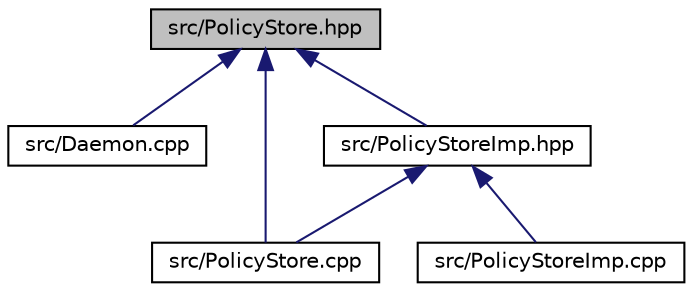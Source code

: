 digraph "src/PolicyStore.hpp"
{
 // LATEX_PDF_SIZE
  edge [fontname="Helvetica",fontsize="10",labelfontname="Helvetica",labelfontsize="10"];
  node [fontname="Helvetica",fontsize="10",shape=record];
  Node1 [label="src/PolicyStore.hpp",height=0.2,width=0.4,color="black", fillcolor="grey75", style="filled", fontcolor="black",tooltip=" "];
  Node1 -> Node2 [dir="back",color="midnightblue",fontsize="10",style="solid",fontname="Helvetica"];
  Node2 [label="src/Daemon.cpp",height=0.2,width=0.4,color="black", fillcolor="white", style="filled",URL="$_daemon_8cpp.html",tooltip=" "];
  Node1 -> Node3 [dir="back",color="midnightblue",fontsize="10",style="solid",fontname="Helvetica"];
  Node3 [label="src/PolicyStore.cpp",height=0.2,width=0.4,color="black", fillcolor="white", style="filled",URL="$_policy_store_8cpp.html",tooltip=" "];
  Node1 -> Node4 [dir="back",color="midnightblue",fontsize="10",style="solid",fontname="Helvetica"];
  Node4 [label="src/PolicyStoreImp.hpp",height=0.2,width=0.4,color="black", fillcolor="white", style="filled",URL="$_policy_store_imp_8hpp.html",tooltip=" "];
  Node4 -> Node3 [dir="back",color="midnightblue",fontsize="10",style="solid",fontname="Helvetica"];
  Node4 -> Node5 [dir="back",color="midnightblue",fontsize="10",style="solid",fontname="Helvetica"];
  Node5 [label="src/PolicyStoreImp.cpp",height=0.2,width=0.4,color="black", fillcolor="white", style="filled",URL="$_policy_store_imp_8cpp.html",tooltip=" "];
}
